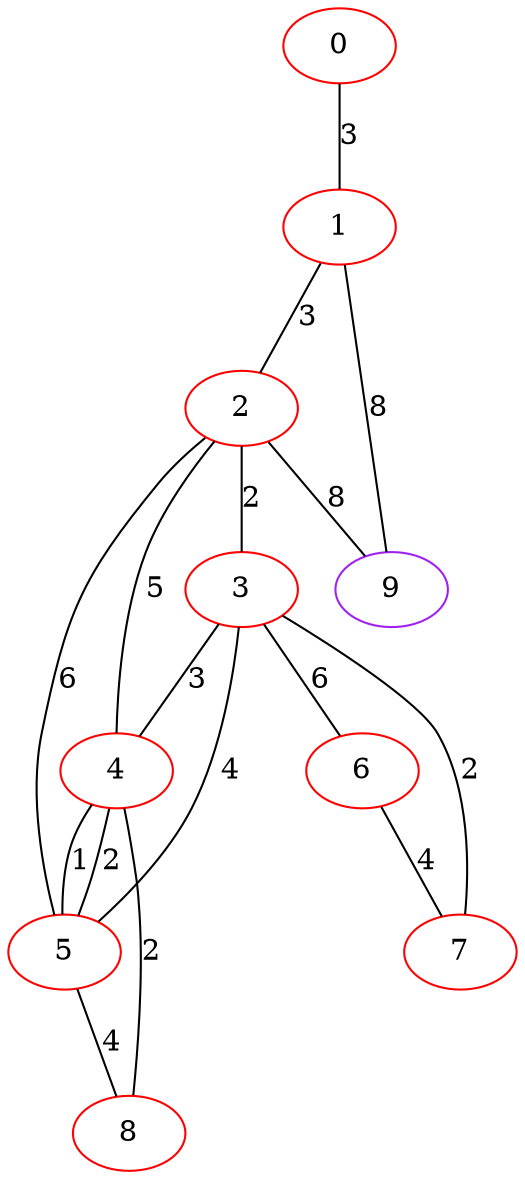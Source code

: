 graph "" {
0 [color=red, weight=1];
1 [color=red, weight=1];
2 [color=red, weight=1];
3 [color=red, weight=1];
4 [color=red, weight=1];
5 [color=red, weight=1];
6 [color=red, weight=1];
7 [color=red, weight=1];
8 [color=red, weight=1];
9 [color=purple, weight=4];
0 -- 1  [key=0, label=3];
1 -- 9  [key=0, label=8];
1 -- 2  [key=0, label=3];
2 -- 3  [key=0, label=2];
2 -- 4  [key=0, label=5];
2 -- 5  [key=0, label=6];
2 -- 9  [key=0, label=8];
3 -- 4  [key=0, label=3];
3 -- 5  [key=0, label=4];
3 -- 6  [key=0, label=6];
3 -- 7  [key=0, label=2];
4 -- 8  [key=0, label=2];
4 -- 5  [key=0, label=1];
4 -- 5  [key=1, label=2];
5 -- 8  [key=0, label=4];
6 -- 7  [key=0, label=4];
}
